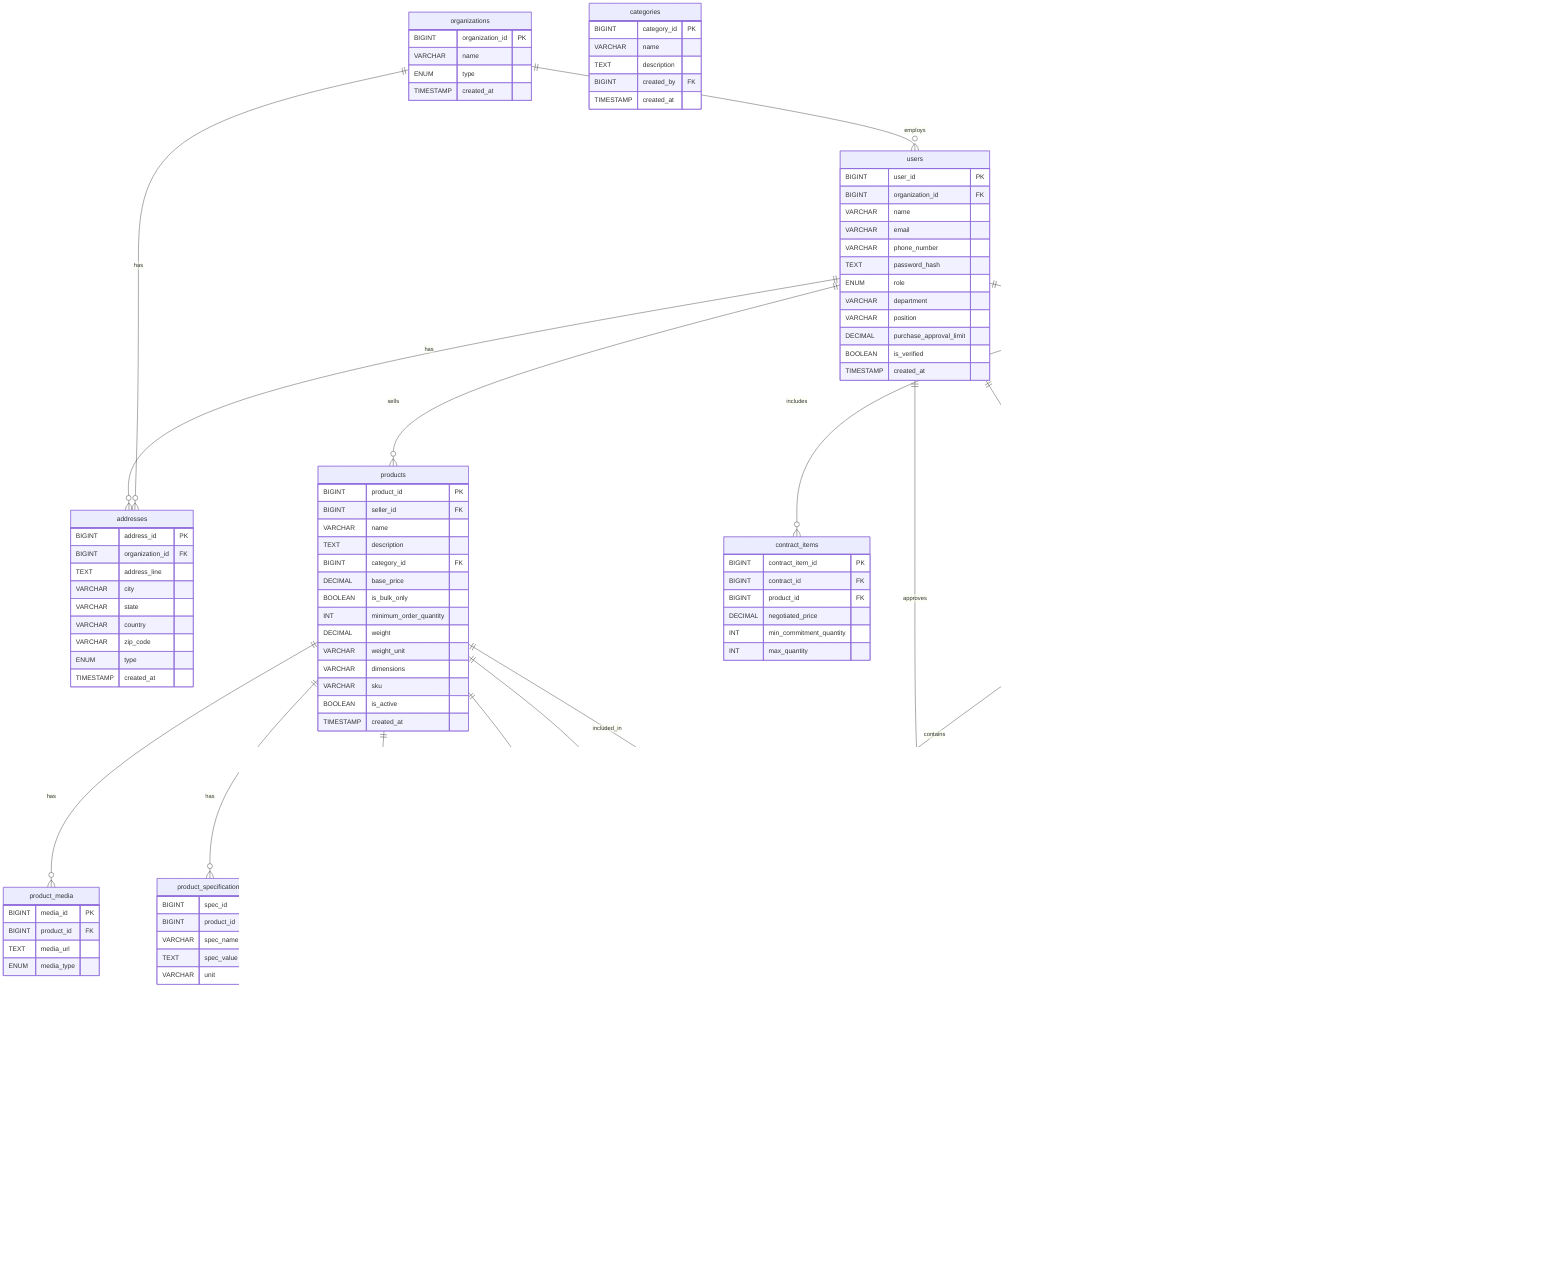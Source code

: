erDiagram

  organizations {
    BIGINT organization_id PK
    VARCHAR name
    ENUM type
    TIMESTAMP created_at
  }

  users {
    BIGINT user_id PK
    BIGINT organization_id FK
    VARCHAR name
    VARCHAR email
    VARCHAR phone_number
    TEXT password_hash
    ENUM role
    VARCHAR department
    VARCHAR position
    DECIMAL purchase_approval_limit
    BOOLEAN is_verified
    TIMESTAMP created_at
  }

  addresses {
    BIGINT address_id PK
    BIGINT organization_id FK
    TEXT address_line
    VARCHAR city
    VARCHAR state
    VARCHAR country
    VARCHAR zip_code
    ENUM type
    TIMESTAMP created_at
  }

  categories {
    BIGINT category_id PK
    VARCHAR name
    TEXT description
    BIGINT created_by FK
    TIMESTAMP created_at
  }

  products {
    BIGINT product_id PK
    BIGINT seller_id FK
    VARCHAR name
    TEXT description
    BIGINT category_id FK
    DECIMAL base_price
    BOOLEAN is_bulk_only
    INT minimum_order_quantity
    DECIMAL weight
    VARCHAR weight_unit
    VARCHAR dimensions
    VARCHAR sku
    BOOLEAN is_active
    TIMESTAMP created_at
  }

  product_media {
    BIGINT media_id PK
    BIGINT product_id FK
    TEXT media_url
    ENUM media_type
  }

  product_specifications {
    BIGINT spec_id PK
    BIGINT product_id FK
    VARCHAR spec_name
    TEXT spec_value
    VARCHAR unit
  }

  product_variants {
    BIGINT variant_id PK
    BIGINT product_id FK
    VARCHAR sku
    VARCHAR variant_name
    DECIMAL additional_price
  }

  price_tiers {
    BIGINT tier_id PK
    BIGINT product_id FK
    INT min_quantity
    INT max_quantity
    DECIMAL price_per_unit
  }

  warehouses {
    BIGINT warehouse_id PK
    BIGINT seller_id FK
    VARCHAR name
    BIGINT address_id FK
  }

  inventory {
    BIGINT inventory_id PK
    BIGINT product_id FK
    BIGINT variant_id FK
    BIGINT warehouse_id FK
    INT quantity
    INT reserved_quantity
    INT reorder_level
    TIMESTAMP last_updated
  }

  contracts {
    BIGINT contract_id PK
    BIGINT seller_id FK
    BIGINT buyer_organization_id FK
    DATE start_date
    DATE end_date
    INT payment_terms
    ENUM status
    TIMESTAMP created_at
  }

  contract_items {
    BIGINT contract_item_id PK
    BIGINT contract_id FK
    BIGINT product_id FK
    DECIMAL negotiated_price
    INT min_commitment_quantity
    INT max_quantity
  }

  orders {
    BIGINT order_id PK
    BIGINT buyer_id FK
    BIGINT buyer_organization_id FK
    BIGINT seller_id FK
    BIGINT contract_id FK
    BIGINT shipping_address_id FK
    BIGINT billing_address_id FK
    ENUM payment_method
    VARCHAR reference_number
    VARCHAR purchase_order_number
    DATE expected_delivery_date
    TEXT notes
    ENUM status
    DECIMAL subtotal
    DECIMAL tax_amount
    DECIMAL shipping_cost
    DECIMAL discount_amount
    DECIMAL total_price
    TIMESTAMP created_at
  }

  order_items {
    BIGINT order_item_id PK
    BIGINT order_id FK
    BIGINT product_id FK
    BIGINT variant_id FK
    INT quantity
    DECIMAL price_per_unit
    DECIMAL discount_percent
    DECIMAL tax_percent
    DECIMAL total_price
    BIGINT ship_from_warehouse_id FK
    ENUM status
  }

  order_approvals {
    BIGINT approval_id PK
    BIGINT order_id FK
    BIGINT approver_id FK
    ENUM status
    TEXT comments
    TIMESTAMP approval_date
    TIMESTAMP created_at
  }

  payments {
    BIGINT payment_id PK
    BIGINT order_id FK
    DECIMAL amount
    ENUM payment_type
    VARCHAR transaction_id
    ENUM payment_status
    TIMESTAMP payment_date
    DATE due_date
    TIMESTAMP created_at
  }

  invoices {
    BIGINT invoice_id PK
    BIGINT order_id FK
    VARCHAR invoice_number
    DATE issued_date
    DATE due_date
    ENUM status
    DECIMAL subtotal
    DECIMAL tax_amount
    DECIMAL total_amount
    DECIMAL paid_amount
    TEXT notes
    TIMESTAMP created_at
  }

  %% Relationships
  users ||--o{ addresses : has
  organizations ||--o{ users : employs
  organizations ||--o{ addresses : has
  users ||--o{ products : sells
  users ||--o{ warehouses : owns
  users ||--o{ orders : places
  users ||--o{ order_approvals : approves
  products ||--o{ product_media : has
  products ||--o{ product_specifications : has
  products ||--o{ product_variants : has
  products ||--o{ price_tiers : has
  products ||--o{ order_items : included_in
  product_variants ||--o{ inventory : tracks
  products ||--o{ inventory : stocked
  orders ||--o{ order_items : contains
  orders ||--o{ order_approvals : requires
  orders ||--o{ payments : paid_by
  orders ||--o{ invoices : billed_by
  contracts ||--o{ contract_items : includes
  contracts ||--o{ orders : binds
  warehouses ||--o{ inventory : holds